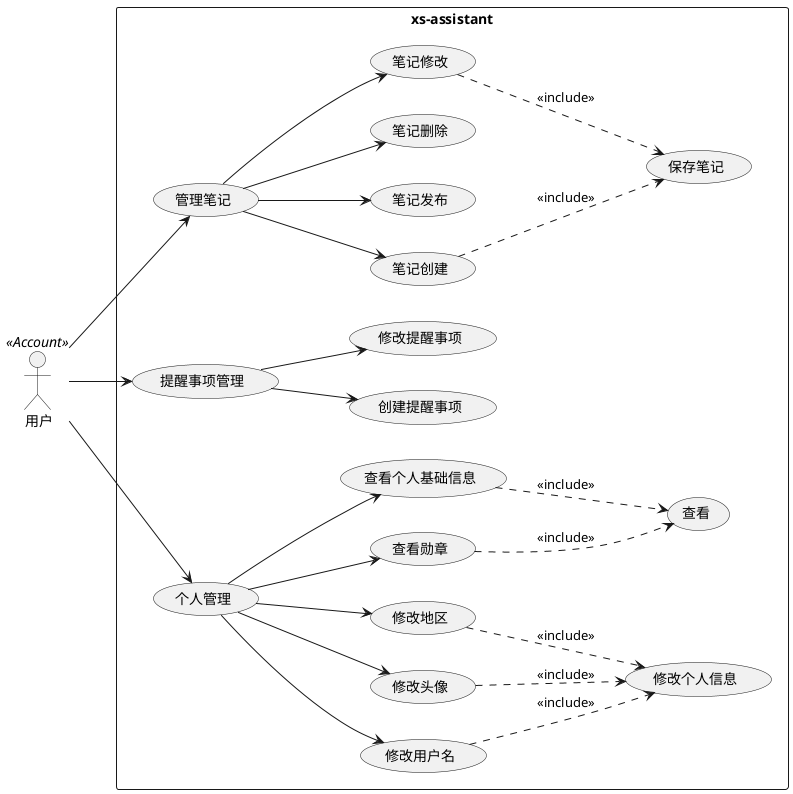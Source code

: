 @startuml
'https://plantuml.com/use-case-diagram

left to right direction

actor : 用户: as account <<Account>>
rectangle xs-assistant{
    usecase 管理笔记 as note_management
    usecase 笔记创建 as note_creation
    usecase 笔记发布 as note_publishing
    usecase 笔记删除 as note_delete
    usecase 笔记修改 as note_update
    usecase 保存笔记 as note_save

    usecase 提醒事项管理 as reminder_management
    usecase 创建提醒事项 as reminder_creation
    usecase 修改提醒事项 as reminder_update

    usecase 个人管理 as account_management
    usecase 修改用户名 as account_name_update
    usecase 修改头像 as account_img_update
    usecase 修改地区 as account_area_update
    usecase 修改个人信息 as account_info_update
    usecase 查看 as account_view_information
    usecase 查看勋章 as account_view_icon
    usecase 查看个人基础信息 as account_view_account_info
}

account --> note_management
account --> reminder_management
account --> account_management
note_management --> note_creation
note_management --> note_publishing
note_management --> note_delete
note_management --> note_update
note_creation .-> note_save : <<include>>
note_update .-> note_save : <<include>>
reminder_management --> reminder_creation
reminder_management --> reminder_update
account_management --> account_name_update
account_management --> account_img_update
account_management --> account_area_update
account_management --> account_view_icon
account_management --> account_view_account_info
account_view_icon .-> account_view_information : <<include>>
account_view_account_info .-> account_view_information : <<include>>
account_name_update .-> account_info_update : <<include>>
account_area_update .-> account_info_update : <<include>>
account_img_update .-> account_info_update : <<include>>
@enduml